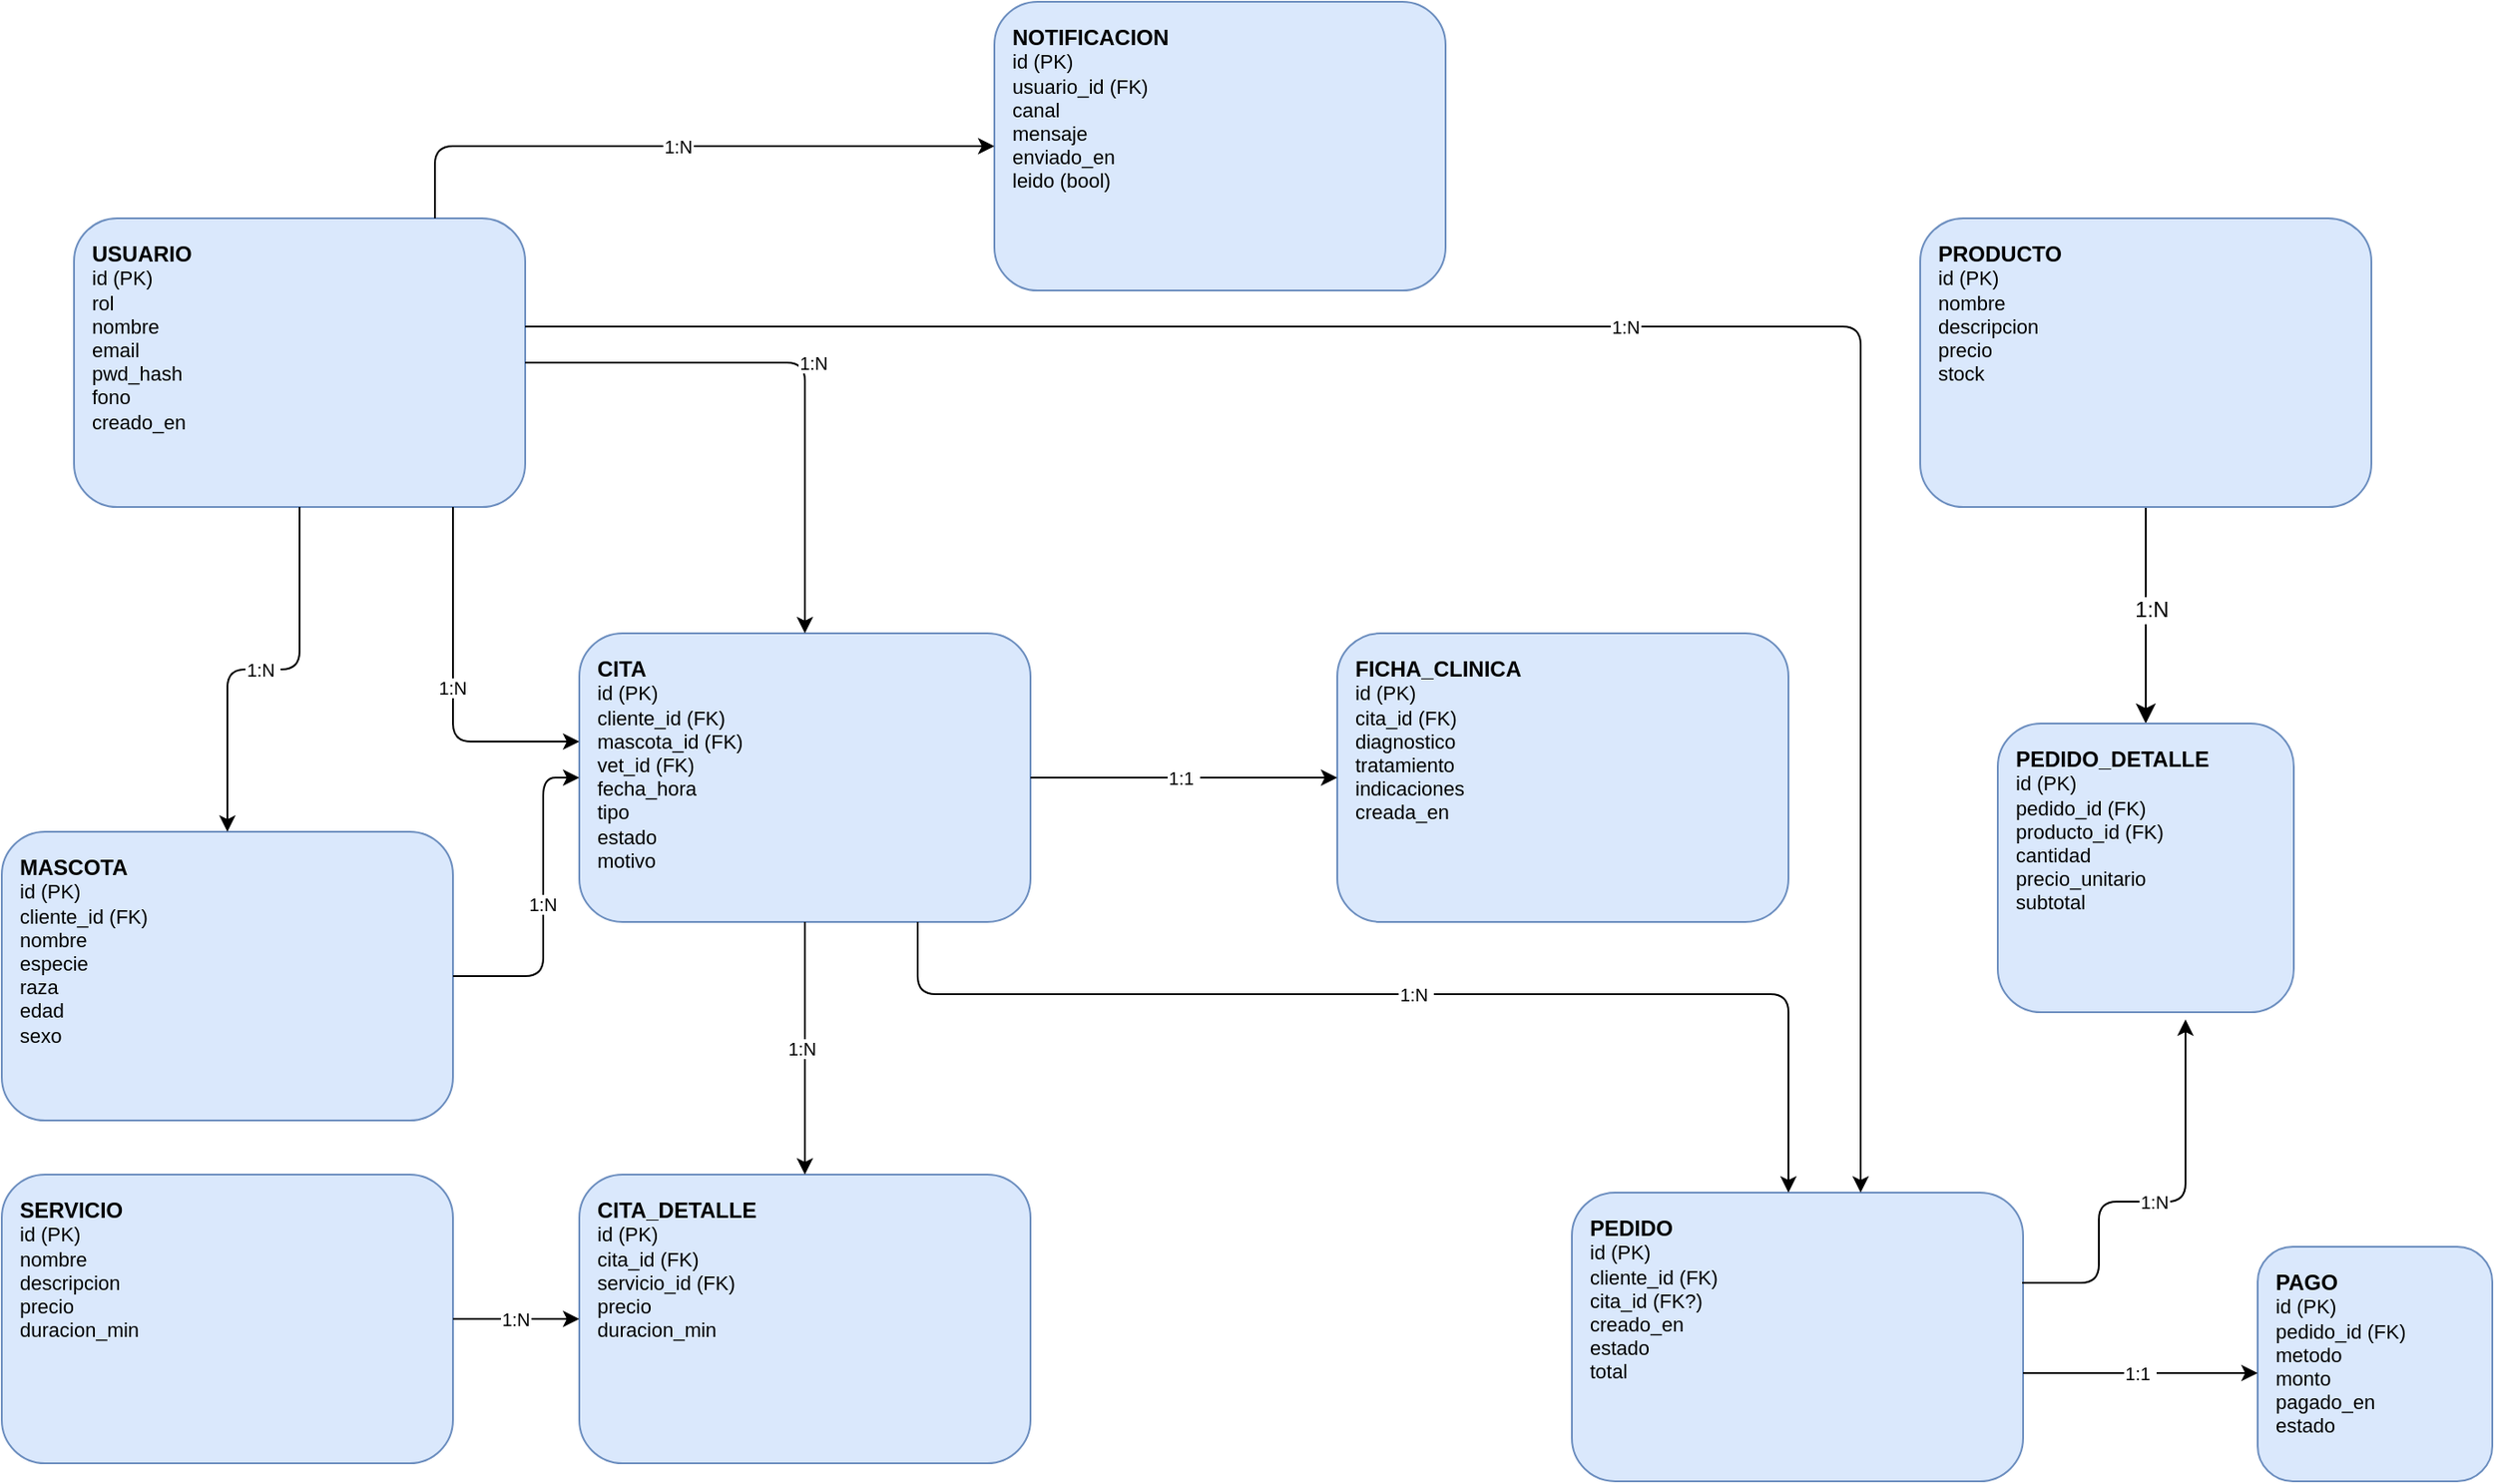 <mxfile version="28.2.2">
  <diagram name="ERD Akuma no Pet — unificado" id="yxqKgslpOPhWB5DEVRK-">
    <mxGraphModel dx="2135" dy="2134" grid="1" gridSize="10" guides="1" tooltips="1" connect="1" arrows="1" fold="1" page="1" pageScale="1" pageWidth="827" pageHeight="1169" math="0" shadow="0">
      <root>
        <mxCell id="0" />
        <mxCell id="1" parent="0" />
        <mxCell id="ZpR5zwMMchJCsb5gJ5zx-1" value="&lt;b&gt;USUARIO&lt;/b&gt;&lt;br/&gt;&lt;div style=&#39;font-size:11px; line-height:1.2&#39;&gt;id (PK)&lt;br/&gt;rol&lt;br/&gt;nombre&lt;br/&gt;email&lt;br/&gt;pwd_hash&lt;br/&gt;fono&lt;br/&gt;creado_en&lt;/div&gt;" style="rounded=1;whiteSpace=wrap;html=1;align=left;verticalAlign=top;fillColor=#dae8fc;strokeColor=#6c8ebf;fontSize=12;spacingLeft=8;spacingTop=6;" vertex="1" parent="1">
          <mxGeometry x="50" y="-60" width="250" height="160" as="geometry" />
        </mxCell>
        <mxCell id="ZpR5zwMMchJCsb5gJ5zx-2" value="&lt;b&gt;MASCOTA&lt;/b&gt;&lt;br/&gt;&lt;div style=&#39;font-size:11px; line-height:1.2&#39;&gt;id (PK)&lt;br/&gt;cliente_id (FK)&lt;br/&gt;nombre&lt;br/&gt;especie&lt;br/&gt;raza&lt;br/&gt;edad&lt;br/&gt;sexo&lt;/div&gt;" style="rounded=1;whiteSpace=wrap;html=1;align=left;verticalAlign=top;fillColor=#dae8fc;strokeColor=#6c8ebf;fontSize=12;spacingLeft=8;spacingTop=6;" vertex="1" parent="1">
          <mxGeometry x="10" y="280" width="250" height="160" as="geometry" />
        </mxCell>
        <mxCell id="ZpR5zwMMchJCsb5gJ5zx-3" value="&lt;b&gt;CITA&lt;/b&gt;&lt;br/&gt;&lt;div style=&#39;font-size:11px; line-height:1.2&#39;&gt;id (PK)&lt;br/&gt;cliente_id (FK)&lt;br/&gt;mascota_id (FK)&lt;br/&gt;vet_id (FK)&lt;br/&gt;fecha_hora&lt;br/&gt;tipo&lt;br/&gt;estado&lt;br/&gt;motivo&lt;/div&gt;" style="rounded=1;whiteSpace=wrap;html=1;align=left;verticalAlign=top;fillColor=#dae8fc;strokeColor=#6c8ebf;fontSize=12;spacingLeft=8;spacingTop=6;" vertex="1" parent="1">
          <mxGeometry x="330" y="170" width="250" height="160" as="geometry" />
        </mxCell>
        <mxCell id="ZpR5zwMMchJCsb5gJ5zx-4" value="&lt;b&gt;FICHA_CLINICA&lt;/b&gt;&lt;br/&gt;&lt;div style=&#39;font-size:11px; line-height:1.2&#39;&gt;id (PK)&lt;br/&gt;cita_id (FK)&lt;br/&gt;diagnostico&lt;br/&gt;tratamiento&lt;br/&gt;indicaciones&lt;br/&gt;creada_en&lt;/div&gt;" style="rounded=1;whiteSpace=wrap;html=1;align=left;verticalAlign=top;fillColor=#dae8fc;strokeColor=#6c8ebf;fontSize=12;spacingLeft=8;spacingTop=6;" vertex="1" parent="1">
          <mxGeometry x="750" y="170" width="250" height="160" as="geometry" />
        </mxCell>
        <mxCell id="ZpR5zwMMchJCsb5gJ5zx-5" value="&lt;b&gt;SERVICIO&lt;/b&gt;&lt;br/&gt;&lt;div style=&#39;font-size:11px; line-height:1.2&#39;&gt;id (PK)&lt;br/&gt;nombre&lt;br/&gt;descripcion&lt;br/&gt;precio&lt;br/&gt;duracion_min&lt;/div&gt;" style="rounded=1;whiteSpace=wrap;html=1;align=left;verticalAlign=top;fillColor=#dae8fc;strokeColor=#6c8ebf;fontSize=12;spacingLeft=8;spacingTop=6;" vertex="1" parent="1">
          <mxGeometry x="10" y="470" width="250" height="160" as="geometry" />
        </mxCell>
        <mxCell id="ZpR5zwMMchJCsb5gJ5zx-6" value="&lt;b&gt;CITA_DETALLE&lt;/b&gt;&lt;br/&gt;&lt;div style=&#39;font-size:11px; line-height:1.2&#39;&gt;id (PK)&lt;br/&gt;cita_id (FK)&lt;br/&gt;servicio_id (FK)&lt;br/&gt;precio&lt;br/&gt;duracion_min&lt;/div&gt;" style="rounded=1;whiteSpace=wrap;html=1;align=left;verticalAlign=top;fillColor=#dae8fc;strokeColor=#6c8ebf;fontSize=12;spacingLeft=8;spacingTop=6;" vertex="1" parent="1">
          <mxGeometry x="330" y="470" width="250" height="160" as="geometry" />
        </mxCell>
        <mxCell id="ZpR5zwMMchJCsb5gJ5zx-27" style="edgeStyle=none;curved=1;rounded=0;orthogonalLoop=1;jettySize=auto;html=1;exitX=0.5;exitY=1;exitDx=0;exitDy=0;entryX=0.5;entryY=0;entryDx=0;entryDy=0;fontSize=12;startSize=8;endSize=8;" edge="1" parent="1" source="ZpR5zwMMchJCsb5gJ5zx-7" target="ZpR5zwMMchJCsb5gJ5zx-9">
          <mxGeometry relative="1" as="geometry" />
        </mxCell>
        <mxCell id="ZpR5zwMMchJCsb5gJ5zx-29" value="1:N" style="edgeLabel;html=1;align=center;verticalAlign=middle;resizable=0;points=[];fontSize=12;" vertex="1" connectable="0" parent="ZpR5zwMMchJCsb5gJ5zx-27">
          <mxGeometry x="-0.053" y="3" relative="1" as="geometry">
            <mxPoint as="offset" />
          </mxGeometry>
        </mxCell>
        <mxCell id="ZpR5zwMMchJCsb5gJ5zx-7" value="&lt;b&gt;PRODUCTO&lt;/b&gt;&lt;br/&gt;&lt;div style=&#39;font-size:11px; line-height:1.2&#39;&gt;id (PK)&lt;br/&gt;nombre&lt;br/&gt;descripcion&lt;br/&gt;precio&lt;br/&gt;stock&lt;/div&gt;" style="rounded=1;whiteSpace=wrap;html=1;align=left;verticalAlign=top;fillColor=#dae8fc;strokeColor=#6c8ebf;fontSize=12;spacingLeft=8;spacingTop=6;" vertex="1" parent="1">
          <mxGeometry x="1073" y="-60" width="250" height="160" as="geometry" />
        </mxCell>
        <mxCell id="ZpR5zwMMchJCsb5gJ5zx-8" value="&lt;b&gt;PEDIDO&lt;/b&gt;&lt;br/&gt;&lt;div style=&#39;font-size:11px; line-height:1.2&#39;&gt;id (PK)&lt;br/&gt;cliente_id (FK)&lt;br/&gt;cita_id (FK?)&lt;br/&gt;creado_en&lt;br/&gt;estado&lt;br/&gt;total&lt;/div&gt;" style="rounded=1;whiteSpace=wrap;html=1;align=left;verticalAlign=top;fillColor=#dae8fc;strokeColor=#6c8ebf;fontSize=12;spacingLeft=8;spacingTop=6;" vertex="1" parent="1">
          <mxGeometry x="880" y="480" width="250" height="160" as="geometry" />
        </mxCell>
        <mxCell id="ZpR5zwMMchJCsb5gJ5zx-9" value="&lt;b&gt;PEDIDO_DETALLE&lt;/b&gt;&lt;br/&gt;&lt;div style=&#39;font-size:11px; line-height:1.2&#39;&gt;id (PK)&lt;br/&gt;pedido_id (FK)&lt;br/&gt;producto_id (FK)&lt;br/&gt;cantidad&lt;br/&gt;precio_unitario&lt;br/&gt;subtotal&lt;/div&gt;" style="rounded=1;whiteSpace=wrap;html=1;align=left;verticalAlign=top;fillColor=#dae8fc;strokeColor=#6c8ebf;fontSize=12;spacingLeft=8;spacingTop=6;" vertex="1" parent="1">
          <mxGeometry x="1116" y="220" width="164" height="160" as="geometry" />
        </mxCell>
        <mxCell id="ZpR5zwMMchJCsb5gJ5zx-10" value="&lt;b&gt;PAGO&lt;/b&gt;&lt;br/&gt;&lt;div style=&#39;font-size:11px; line-height:1.2&#39;&gt;id (PK)&lt;br/&gt;pedido_id (FK)&lt;br/&gt;metodo&lt;br/&gt;monto&lt;br/&gt;pagado_en&lt;br/&gt;estado&lt;/div&gt;" style="rounded=1;whiteSpace=wrap;html=1;align=left;verticalAlign=top;fillColor=#dae8fc;strokeColor=#6c8ebf;fontSize=12;spacingLeft=8;spacingTop=6;" vertex="1" parent="1">
          <mxGeometry x="1260" y="510" width="130" height="130" as="geometry" />
        </mxCell>
        <mxCell id="ZpR5zwMMchJCsb5gJ5zx-11" value="&lt;b&gt;NOTIFICACION&lt;/b&gt;&lt;br/&gt;&lt;div style=&#39;font-size:11px; line-height:1.2&#39;&gt;id (PK)&lt;br/&gt;usuario_id (FK)&lt;br/&gt;canal&lt;br/&gt;mensaje&lt;br/&gt;enviado_en&lt;br/&gt;leido (bool)&lt;/div&gt;" style="rounded=1;whiteSpace=wrap;html=1;align=left;verticalAlign=top;fillColor=#dae8fc;strokeColor=#6c8ebf;fontSize=12;spacingLeft=8;spacingTop=6;" vertex="1" parent="1">
          <mxGeometry x="560" y="-180" width="250" height="160" as="geometry" />
        </mxCell>
        <mxCell id="ZpR5zwMMchJCsb5gJ5zx-12" value="1:N " style="edgeStyle=orthogonalEdgeStyle;endArrow=classic;rounded=1;strokeColor=#000000;labelBackgroundColor=#ffffff;fontSize=10;" edge="1" parent="1" source="ZpR5zwMMchJCsb5gJ5zx-1" target="ZpR5zwMMchJCsb5gJ5zx-2">
          <mxGeometry relative="1" as="geometry" />
        </mxCell>
        <mxCell id="ZpR5zwMMchJCsb5gJ5zx-13" value="1:N" style="edgeStyle=orthogonalEdgeStyle;endArrow=classic;rounded=1;strokeColor=#000000;labelBackgroundColor=#ffffff;fontSize=10;" edge="1" parent="1" source="ZpR5zwMMchJCsb5gJ5zx-1" target="ZpR5zwMMchJCsb5gJ5zx-3">
          <mxGeometry x="0.017" y="5" relative="1" as="geometry">
            <Array as="points">
              <mxPoint x="455" y="20" />
            </Array>
            <mxPoint as="offset" />
          </mxGeometry>
        </mxCell>
        <mxCell id="ZpR5zwMMchJCsb5gJ5zx-14" value="1:N" style="edgeStyle=orthogonalEdgeStyle;endArrow=classic;rounded=1;strokeColor=#000000;labelBackgroundColor=#ffffff;fontSize=10;" edge="1" parent="1" source="ZpR5zwMMchJCsb5gJ5zx-1" target="ZpR5zwMMchJCsb5gJ5zx-3">
          <mxGeometry relative="1" as="geometry">
            <Array as="points">
              <mxPoint x="260" y="230" />
            </Array>
          </mxGeometry>
        </mxCell>
        <mxCell id="ZpR5zwMMchJCsb5gJ5zx-15" value="1:N" style="edgeStyle=orthogonalEdgeStyle;endArrow=classic;rounded=1;strokeColor=#000000;labelBackgroundColor=#ffffff;fontSize=10;" edge="1" parent="1" source="ZpR5zwMMchJCsb5gJ5zx-2" target="ZpR5zwMMchJCsb5gJ5zx-3">
          <mxGeometry relative="1" as="geometry">
            <Array as="points">
              <mxPoint x="310" y="360" />
              <mxPoint x="310" y="250" />
            </Array>
          </mxGeometry>
        </mxCell>
        <mxCell id="ZpR5zwMMchJCsb5gJ5zx-16" value="1:1 " style="edgeStyle=orthogonalEdgeStyle;endArrow=classic;rounded=1;strokeColor=#000000;labelBackgroundColor=#ffffff;fontSize=10;" edge="1" parent="1" source="ZpR5zwMMchJCsb5gJ5zx-3" target="ZpR5zwMMchJCsb5gJ5zx-4">
          <mxGeometry relative="1" as="geometry" />
        </mxCell>
        <mxCell id="ZpR5zwMMchJCsb5gJ5zx-17" value="1:N" style="edgeStyle=orthogonalEdgeStyle;endArrow=classic;rounded=1;strokeColor=#000000;labelBackgroundColor=#ffffff;fontSize=10;" edge="1" parent="1" source="ZpR5zwMMchJCsb5gJ5zx-1" target="ZpR5zwMMchJCsb5gJ5zx-11">
          <mxGeometry relative="1" as="geometry">
            <Array as="points">
              <mxPoint x="250" y="20" />
            </Array>
          </mxGeometry>
        </mxCell>
        <mxCell id="ZpR5zwMMchJCsb5gJ5zx-18" value="1:N " style="edgeStyle=orthogonalEdgeStyle;endArrow=classic;rounded=1;strokeColor=#000000;labelBackgroundColor=#ffffff;fontSize=10;" edge="1" parent="1" source="ZpR5zwMMchJCsb5gJ5zx-3" target="ZpR5zwMMchJCsb5gJ5zx-6">
          <mxGeometry relative="1" as="geometry" />
        </mxCell>
        <mxCell id="ZpR5zwMMchJCsb5gJ5zx-19" value="1:N" style="edgeStyle=orthogonalEdgeStyle;endArrow=classic;rounded=1;strokeColor=#000000;labelBackgroundColor=#ffffff;fontSize=10;" edge="1" parent="1" source="ZpR5zwMMchJCsb5gJ5zx-5" target="ZpR5zwMMchJCsb5gJ5zx-6">
          <mxGeometry relative="1" as="geometry" />
        </mxCell>
        <mxCell id="ZpR5zwMMchJCsb5gJ5zx-20" value="1:N" style="edgeStyle=orthogonalEdgeStyle;endArrow=classic;rounded=1;strokeColor=#000000;labelBackgroundColor=#ffffff;fontSize=10;" edge="1" parent="1" source="ZpR5zwMMchJCsb5gJ5zx-1" target="ZpR5zwMMchJCsb5gJ5zx-8">
          <mxGeometry relative="1" as="geometry">
            <Array as="points">
              <mxPoint x="1040" />
            </Array>
          </mxGeometry>
        </mxCell>
        <mxCell id="ZpR5zwMMchJCsb5gJ5zx-21" value="1:N " style="edgeStyle=orthogonalEdgeStyle;endArrow=classic;rounded=1;strokeColor=#000000;labelBackgroundColor=#ffffff;fontSize=10;exitX=0.75;exitY=1;exitDx=0;exitDy=0;" edge="1" parent="1" source="ZpR5zwMMchJCsb5gJ5zx-3">
          <mxGeometry relative="1" as="geometry">
            <mxPoint x="400" y="340" as="sourcePoint" />
            <mxPoint x="1000" y="480" as="targetPoint" />
            <Array as="points">
              <mxPoint x="518" y="370" />
              <mxPoint x="1000" y="370" />
            </Array>
          </mxGeometry>
        </mxCell>
        <mxCell id="ZpR5zwMMchJCsb5gJ5zx-22" value="1:N" style="edgeStyle=orthogonalEdgeStyle;endArrow=classic;rounded=1;strokeColor=#000000;labelBackgroundColor=#ffffff;fontSize=10;exitX=0.75;exitY=0;exitDx=0;exitDy=0;" edge="1" parent="1">
          <mxGeometry relative="1" as="geometry">
            <mxPoint x="1129.5" y="530" as="sourcePoint" />
            <mxPoint x="1220" y="384" as="targetPoint" />
            <Array as="points">
              <mxPoint x="1172" y="530" />
              <mxPoint x="1172" y="485" />
              <mxPoint x="1220" y="485" />
              <mxPoint x="1220" y="384" />
            </Array>
          </mxGeometry>
        </mxCell>
        <mxCell id="ZpR5zwMMchJCsb5gJ5zx-24" value="1:1 " style="edgeStyle=orthogonalEdgeStyle;endArrow=classic;rounded=1;strokeColor=#000000;labelBackgroundColor=#ffffff;fontSize=10;" edge="1" parent="1">
          <mxGeometry relative="1" as="geometry">
            <mxPoint x="1130" y="580" as="sourcePoint" />
            <mxPoint x="1260" y="580" as="targetPoint" />
          </mxGeometry>
        </mxCell>
      </root>
    </mxGraphModel>
  </diagram>
</mxfile>

